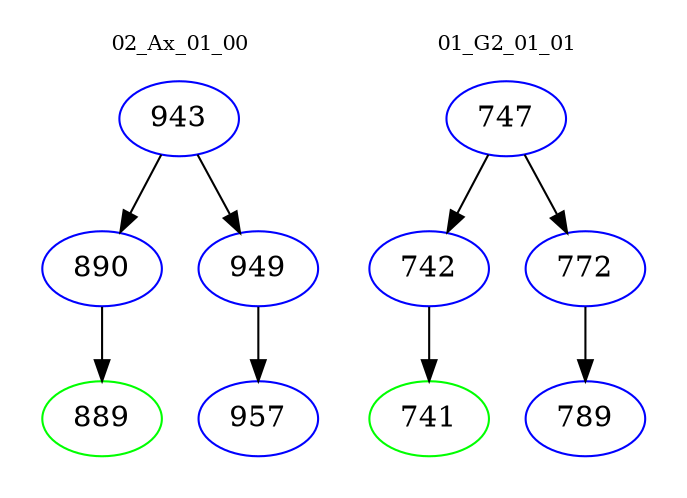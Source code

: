 digraph{
subgraph cluster_0 {
color = white
label = "02_Ax_01_00";
fontsize=10;
T0_943 [label="943", color="blue"]
T0_943 -> T0_890 [color="black"]
T0_890 [label="890", color="blue"]
T0_890 -> T0_889 [color="black"]
T0_889 [label="889", color="green"]
T0_943 -> T0_949 [color="black"]
T0_949 [label="949", color="blue"]
T0_949 -> T0_957 [color="black"]
T0_957 [label="957", color="blue"]
}
subgraph cluster_1 {
color = white
label = "01_G2_01_01";
fontsize=10;
T1_747 [label="747", color="blue"]
T1_747 -> T1_742 [color="black"]
T1_742 [label="742", color="blue"]
T1_742 -> T1_741 [color="black"]
T1_741 [label="741", color="green"]
T1_747 -> T1_772 [color="black"]
T1_772 [label="772", color="blue"]
T1_772 -> T1_789 [color="black"]
T1_789 [label="789", color="blue"]
}
}
